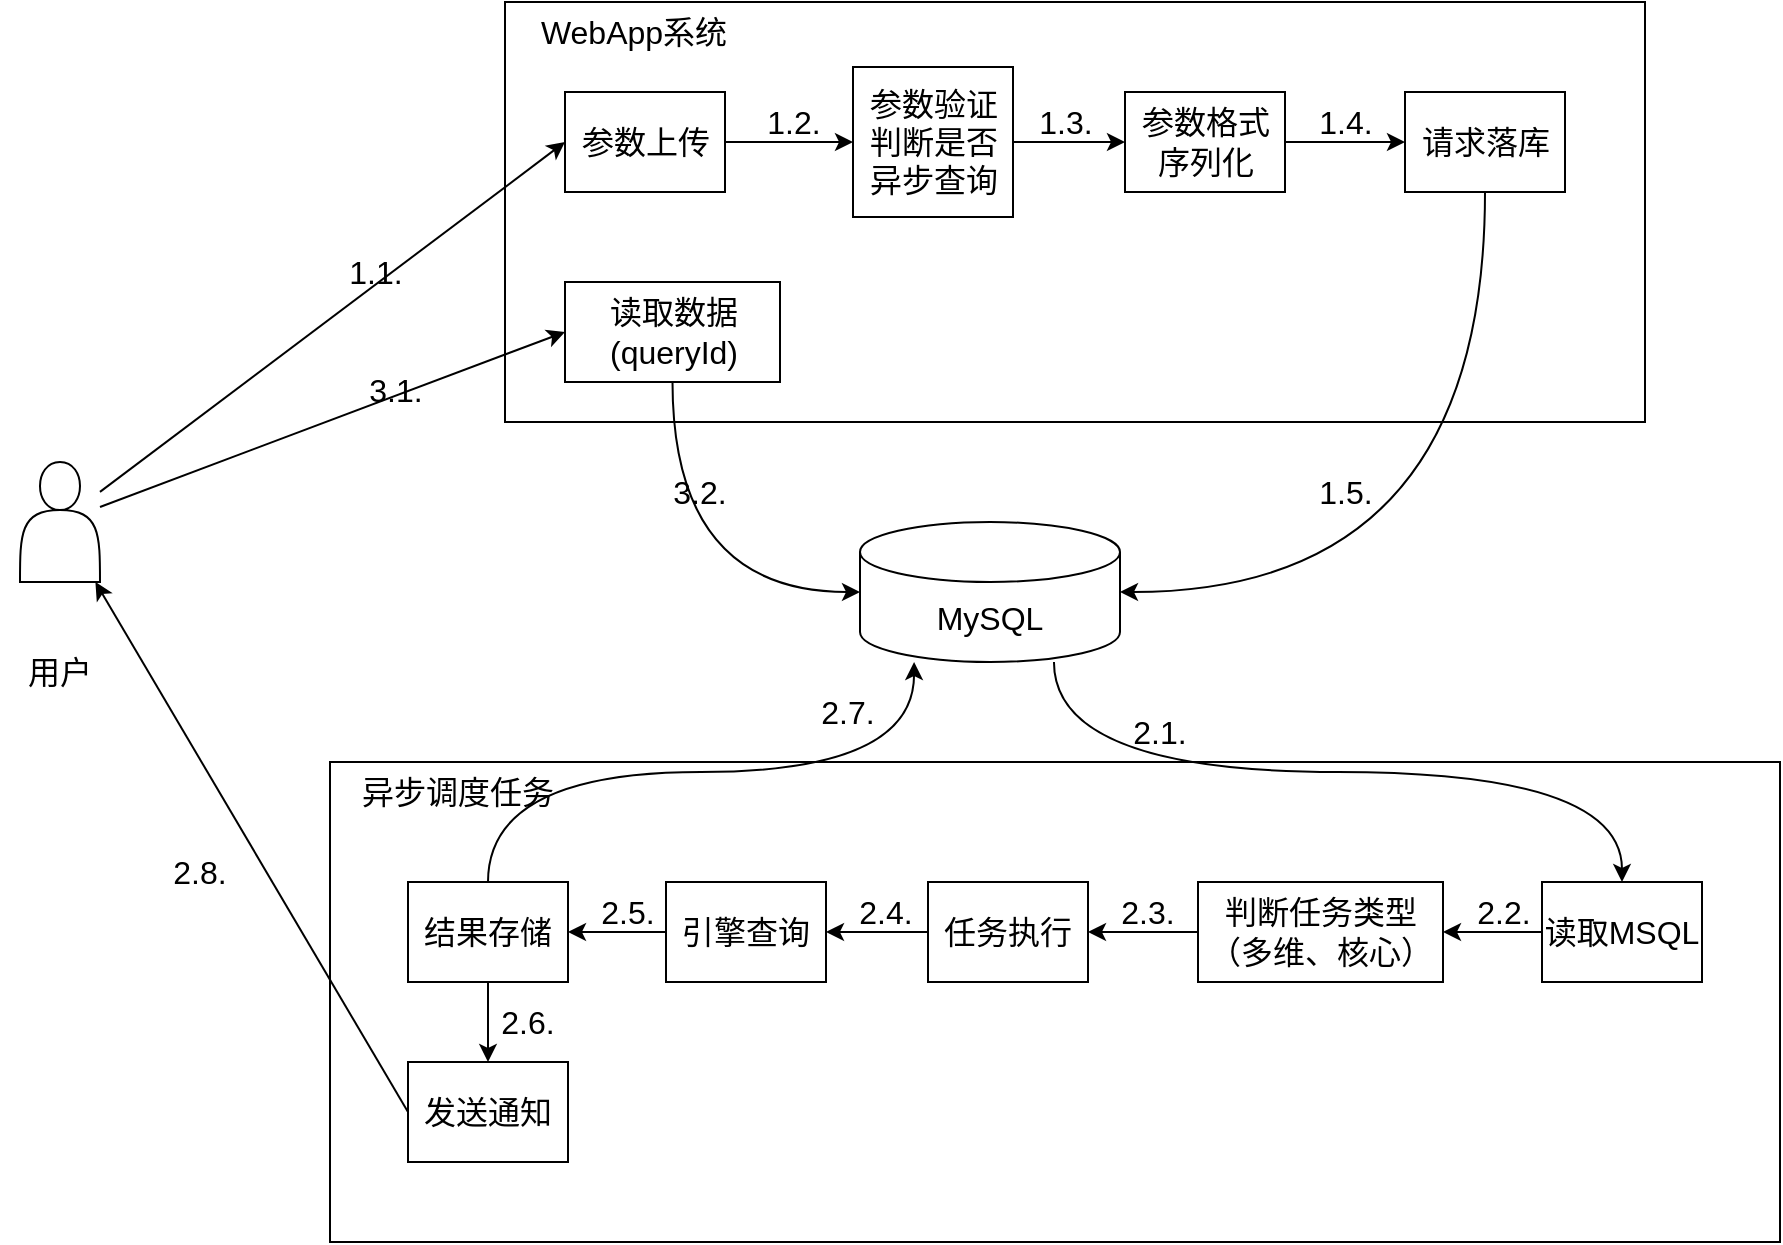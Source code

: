 <mxfile version="20.5.1" type="github">
  <diagram id="cv5yp4E07Ft9xXqj_xwi" name="第 1 页">
    <mxGraphModel dx="2893" dy="1131" grid="1" gridSize="10" guides="1" tooltips="1" connect="1" arrows="1" fold="1" page="1" pageScale="1" pageWidth="827" pageHeight="1169" math="0" shadow="0">
      <root>
        <mxCell id="0" />
        <mxCell id="1" parent="0" />
        <mxCell id="3gmpJjpRYQ7Jl560pdeX-17" value="" style="rounded=0;whiteSpace=wrap;html=1;fontSize=16;" vertex="1" parent="1">
          <mxGeometry x="242.5" y="280" width="570" height="210" as="geometry" />
        </mxCell>
        <mxCell id="3gmpJjpRYQ7Jl560pdeX-21" style="edgeStyle=none;rounded=0;orthogonalLoop=1;jettySize=auto;html=1;entryX=0;entryY=0.5;entryDx=0;entryDy=0;fontSize=16;" edge="1" parent="1" source="3gmpJjpRYQ7Jl560pdeX-18" target="3gmpJjpRYQ7Jl560pdeX-23">
          <mxGeometry relative="1" as="geometry">
            <mxPoint x="260" y="405" as="targetPoint" />
          </mxGeometry>
        </mxCell>
        <mxCell id="3gmpJjpRYQ7Jl560pdeX-54" style="edgeStyle=none;rounded=0;orthogonalLoop=1;jettySize=auto;html=1;entryX=0;entryY=0.5;entryDx=0;entryDy=0;fontSize=16;" edge="1" parent="1" source="3gmpJjpRYQ7Jl560pdeX-18" target="3gmpJjpRYQ7Jl560pdeX-53">
          <mxGeometry relative="1" as="geometry" />
        </mxCell>
        <mxCell id="3gmpJjpRYQ7Jl560pdeX-18" value="" style="shape=actor;whiteSpace=wrap;html=1;fontSize=16;" vertex="1" parent="1">
          <mxGeometry y="510" width="40" height="60" as="geometry" />
        </mxCell>
        <mxCell id="3gmpJjpRYQ7Jl560pdeX-25" style="edgeStyle=none;rounded=0;orthogonalLoop=1;jettySize=auto;html=1;entryX=0;entryY=0.5;entryDx=0;entryDy=0;fontSize=16;" edge="1" parent="1" source="3gmpJjpRYQ7Jl560pdeX-23" target="3gmpJjpRYQ7Jl560pdeX-26">
          <mxGeometry relative="1" as="geometry">
            <mxPoint x="452.876" y="360.528" as="targetPoint" />
          </mxGeometry>
        </mxCell>
        <mxCell id="3gmpJjpRYQ7Jl560pdeX-23" value="参数上传" style="rounded=0;whiteSpace=wrap;html=1;fontSize=16;" vertex="1" parent="1">
          <mxGeometry x="272.5" y="325" width="80" height="50" as="geometry" />
        </mxCell>
        <mxCell id="3gmpJjpRYQ7Jl560pdeX-28" style="edgeStyle=none;rounded=0;orthogonalLoop=1;jettySize=auto;html=1;entryX=0;entryY=0.5;entryDx=0;entryDy=0;fontSize=16;" edge="1" parent="1" source="3gmpJjpRYQ7Jl560pdeX-26" target="3gmpJjpRYQ7Jl560pdeX-27">
          <mxGeometry relative="1" as="geometry" />
        </mxCell>
        <mxCell id="3gmpJjpRYQ7Jl560pdeX-26" value="参数验证判断是否异步查询" style="rounded=0;whiteSpace=wrap;html=1;fontSize=16;" vertex="1" parent="1">
          <mxGeometry x="416.5" y="312.5" width="80" height="75" as="geometry" />
        </mxCell>
        <mxCell id="3gmpJjpRYQ7Jl560pdeX-31" style="edgeStyle=none;rounded=0;orthogonalLoop=1;jettySize=auto;html=1;fontSize=16;" edge="1" parent="1" source="3gmpJjpRYQ7Jl560pdeX-27" target="3gmpJjpRYQ7Jl560pdeX-29">
          <mxGeometry relative="1" as="geometry" />
        </mxCell>
        <mxCell id="3gmpJjpRYQ7Jl560pdeX-27" value="参数格式&lt;br style=&quot;font-size: 16px;&quot;&gt;序列化" style="rounded=0;whiteSpace=wrap;html=1;fontSize=16;" vertex="1" parent="1">
          <mxGeometry x="552.5" y="325" width="80" height="50" as="geometry" />
        </mxCell>
        <mxCell id="3gmpJjpRYQ7Jl560pdeX-33" style="edgeStyle=orthogonalEdgeStyle;rounded=0;orthogonalLoop=1;jettySize=auto;html=1;entryX=1;entryY=0.5;entryDx=0;entryDy=0;entryPerimeter=0;curved=1;fontSize=16;exitX=0.5;exitY=1;exitDx=0;exitDy=0;" edge="1" parent="1" source="3gmpJjpRYQ7Jl560pdeX-29" target="3gmpJjpRYQ7Jl560pdeX-32">
          <mxGeometry relative="1" as="geometry">
            <Array as="points">
              <mxPoint x="733" y="575" />
            </Array>
          </mxGeometry>
        </mxCell>
        <mxCell id="3gmpJjpRYQ7Jl560pdeX-29" value="请求落库" style="rounded=0;whiteSpace=wrap;html=1;fontSize=16;" vertex="1" parent="1">
          <mxGeometry x="692.5" y="325" width="80" height="50" as="geometry" />
        </mxCell>
        <mxCell id="3gmpJjpRYQ7Jl560pdeX-32" value="MySQL" style="shape=cylinder3;whiteSpace=wrap;html=1;boundedLbl=1;backgroundOutline=1;size=15;fontSize=16;" vertex="1" parent="1">
          <mxGeometry x="420" y="540" width="130" height="70" as="geometry" />
        </mxCell>
        <mxCell id="3gmpJjpRYQ7Jl560pdeX-35" value="" style="rounded=0;whiteSpace=wrap;html=1;fontSize=16;" vertex="1" parent="1">
          <mxGeometry x="155" y="660" width="725" height="240" as="geometry" />
        </mxCell>
        <mxCell id="3gmpJjpRYQ7Jl560pdeX-50" style="edgeStyle=none;rounded=0;orthogonalLoop=1;jettySize=auto;html=1;fontSize=16;" edge="1" parent="1" source="3gmpJjpRYQ7Jl560pdeX-37" target="3gmpJjpRYQ7Jl560pdeX-48">
          <mxGeometry relative="1" as="geometry" />
        </mxCell>
        <mxCell id="3gmpJjpRYQ7Jl560pdeX-37" value="引擎查询" style="rounded=0;whiteSpace=wrap;html=1;fontSize=16;" vertex="1" parent="1">
          <mxGeometry x="323" y="720" width="80" height="50" as="geometry" />
        </mxCell>
        <mxCell id="3gmpJjpRYQ7Jl560pdeX-45" style="edgeStyle=none;rounded=0;orthogonalLoop=1;jettySize=auto;html=1;fontSize=16;" edge="1" parent="1" source="3gmpJjpRYQ7Jl560pdeX-39" target="3gmpJjpRYQ7Jl560pdeX-37">
          <mxGeometry relative="1" as="geometry" />
        </mxCell>
        <mxCell id="3gmpJjpRYQ7Jl560pdeX-39" value="任务执行" style="rounded=0;whiteSpace=wrap;html=1;fontSize=16;" vertex="1" parent="1">
          <mxGeometry x="454" y="720" width="80" height="50" as="geometry" />
        </mxCell>
        <mxCell id="3gmpJjpRYQ7Jl560pdeX-44" style="edgeStyle=none;rounded=0;orthogonalLoop=1;jettySize=auto;html=1;entryX=1;entryY=0.5;entryDx=0;entryDy=0;fontSize=16;" edge="1" parent="1" source="3gmpJjpRYQ7Jl560pdeX-41" target="3gmpJjpRYQ7Jl560pdeX-39">
          <mxGeometry relative="1" as="geometry" />
        </mxCell>
        <mxCell id="3gmpJjpRYQ7Jl560pdeX-41" value="判断任务类型&lt;br style=&quot;font-size: 16px;&quot;&gt;（多维、核心）" style="rounded=0;whiteSpace=wrap;html=1;fontSize=16;" vertex="1" parent="1">
          <mxGeometry x="589" y="720" width="122.5" height="50" as="geometry" />
        </mxCell>
        <mxCell id="3gmpJjpRYQ7Jl560pdeX-43" style="edgeStyle=none;rounded=0;orthogonalLoop=1;jettySize=auto;html=1;fontSize=16;" edge="1" parent="1" source="3gmpJjpRYQ7Jl560pdeX-42" target="3gmpJjpRYQ7Jl560pdeX-41">
          <mxGeometry relative="1" as="geometry" />
        </mxCell>
        <mxCell id="3gmpJjpRYQ7Jl560pdeX-42" value="读取MSQL" style="rounded=0;whiteSpace=wrap;html=1;fontSize=16;" vertex="1" parent="1">
          <mxGeometry x="761" y="720" width="80" height="50" as="geometry" />
        </mxCell>
        <mxCell id="3gmpJjpRYQ7Jl560pdeX-46" style="edgeStyle=orthogonalEdgeStyle;rounded=0;orthogonalLoop=1;jettySize=auto;html=1;entryX=0.5;entryY=0;entryDx=0;entryDy=0;exitX=0.746;exitY=1;exitDx=0;exitDy=0;exitPerimeter=0;curved=1;fontSize=16;" edge="1" parent="1" source="3gmpJjpRYQ7Jl560pdeX-32" target="3gmpJjpRYQ7Jl560pdeX-42">
          <mxGeometry relative="1" as="geometry">
            <mxPoint x="666.724" y="610" as="sourcePoint" />
          </mxGeometry>
        </mxCell>
        <mxCell id="3gmpJjpRYQ7Jl560pdeX-51" style="edgeStyle=none;rounded=0;orthogonalLoop=1;jettySize=auto;html=1;fontSize=16;" edge="1" parent="1" source="3gmpJjpRYQ7Jl560pdeX-48" target="3gmpJjpRYQ7Jl560pdeX-49">
          <mxGeometry relative="1" as="geometry" />
        </mxCell>
        <mxCell id="3gmpJjpRYQ7Jl560pdeX-52" style="edgeStyle=orthogonalEdgeStyle;rounded=0;orthogonalLoop=1;jettySize=auto;html=1;entryX=0.208;entryY=1;entryDx=0;entryDy=0;entryPerimeter=0;exitX=0.5;exitY=0;exitDx=0;exitDy=0;curved=1;fontSize=16;" edge="1" parent="1" source="3gmpJjpRYQ7Jl560pdeX-48" target="3gmpJjpRYQ7Jl560pdeX-32">
          <mxGeometry relative="1" as="geometry" />
        </mxCell>
        <mxCell id="3gmpJjpRYQ7Jl560pdeX-48" value="结果存储" style="rounded=0;whiteSpace=wrap;html=1;fontSize=16;" vertex="1" parent="1">
          <mxGeometry x="194" y="720" width="80" height="50" as="geometry" />
        </mxCell>
        <mxCell id="3gmpJjpRYQ7Jl560pdeX-49" value="发送通知" style="rounded=0;whiteSpace=wrap;html=1;fontSize=16;" vertex="1" parent="1">
          <mxGeometry x="194" y="810" width="80" height="50" as="geometry" />
        </mxCell>
        <mxCell id="3gmpJjpRYQ7Jl560pdeX-47" style="edgeStyle=none;rounded=0;orthogonalLoop=1;jettySize=auto;html=1;exitX=0;exitY=0.5;exitDx=0;exitDy=0;fontSize=16;" edge="1" parent="1" source="3gmpJjpRYQ7Jl560pdeX-49" target="3gmpJjpRYQ7Jl560pdeX-18">
          <mxGeometry relative="1" as="geometry" />
        </mxCell>
        <mxCell id="3gmpJjpRYQ7Jl560pdeX-55" style="edgeStyle=orthogonalEdgeStyle;rounded=0;orthogonalLoop=1;jettySize=auto;html=1;entryX=0;entryY=0.5;entryDx=0;entryDy=0;entryPerimeter=0;curved=1;fontSize=16;exitX=0.5;exitY=1;exitDx=0;exitDy=0;" edge="1" parent="1" source="3gmpJjpRYQ7Jl560pdeX-53" target="3gmpJjpRYQ7Jl560pdeX-32">
          <mxGeometry relative="1" as="geometry" />
        </mxCell>
        <mxCell id="3gmpJjpRYQ7Jl560pdeX-53" value="读取数据(queryId)" style="rounded=0;whiteSpace=wrap;html=1;fontSize=16;" vertex="1" parent="1">
          <mxGeometry x="272.5" y="420" width="107.5" height="50" as="geometry" />
        </mxCell>
        <mxCell id="3gmpJjpRYQ7Jl560pdeX-57" value="1.1." style="text;html=1;strokeColor=none;fillColor=none;align=center;verticalAlign=middle;whiteSpace=wrap;rounded=0;fontSize=16;" vertex="1" parent="1">
          <mxGeometry x="147.5" y="400" width="60" height="30" as="geometry" />
        </mxCell>
        <mxCell id="3gmpJjpRYQ7Jl560pdeX-58" value="1.2." style="text;html=1;strokeColor=none;fillColor=none;align=center;verticalAlign=middle;whiteSpace=wrap;rounded=0;fontSize=16;" vertex="1" parent="1">
          <mxGeometry x="356.5" y="325" width="60" height="30" as="geometry" />
        </mxCell>
        <mxCell id="3gmpJjpRYQ7Jl560pdeX-59" value="1.3." style="text;html=1;strokeColor=none;fillColor=none;align=center;verticalAlign=middle;whiteSpace=wrap;rounded=0;fontSize=16;" vertex="1" parent="1">
          <mxGeometry x="492.5" y="325" width="60" height="30" as="geometry" />
        </mxCell>
        <mxCell id="3gmpJjpRYQ7Jl560pdeX-60" value="1.4." style="text;html=1;strokeColor=none;fillColor=none;align=center;verticalAlign=middle;whiteSpace=wrap;rounded=0;fontSize=16;" vertex="1" parent="1">
          <mxGeometry x="632.5" y="325" width="60" height="30" as="geometry" />
        </mxCell>
        <mxCell id="3gmpJjpRYQ7Jl560pdeX-61" value="1.5." style="text;html=1;strokeColor=none;fillColor=none;align=center;verticalAlign=middle;whiteSpace=wrap;rounded=0;fontSize=16;" vertex="1" parent="1">
          <mxGeometry x="632.5" y="510" width="60" height="30" as="geometry" />
        </mxCell>
        <mxCell id="3gmpJjpRYQ7Jl560pdeX-62" value="2.1." style="text;html=1;strokeColor=none;fillColor=none;align=center;verticalAlign=middle;whiteSpace=wrap;rounded=0;fontSize=16;" vertex="1" parent="1">
          <mxGeometry x="540" y="630" width="60" height="30" as="geometry" />
        </mxCell>
        <mxCell id="3gmpJjpRYQ7Jl560pdeX-63" value="2.2." style="text;html=1;strokeColor=none;fillColor=none;align=center;verticalAlign=middle;whiteSpace=wrap;rounded=0;fontSize=16;" vertex="1" parent="1">
          <mxGeometry x="711.5" y="720" width="60" height="30" as="geometry" />
        </mxCell>
        <mxCell id="3gmpJjpRYQ7Jl560pdeX-64" value="2.3." style="text;html=1;strokeColor=none;fillColor=none;align=center;verticalAlign=middle;whiteSpace=wrap;rounded=0;fontSize=16;" vertex="1" parent="1">
          <mxGeometry x="534" y="720" width="60" height="30" as="geometry" />
        </mxCell>
        <mxCell id="3gmpJjpRYQ7Jl560pdeX-65" value="2.4." style="text;html=1;strokeColor=none;fillColor=none;align=center;verticalAlign=middle;whiteSpace=wrap;rounded=0;fontSize=16;" vertex="1" parent="1">
          <mxGeometry x="403" y="720" width="60" height="30" as="geometry" />
        </mxCell>
        <mxCell id="3gmpJjpRYQ7Jl560pdeX-66" value="2.5." style="text;html=1;strokeColor=none;fillColor=none;align=center;verticalAlign=middle;whiteSpace=wrap;rounded=0;fontSize=16;" vertex="1" parent="1">
          <mxGeometry x="274" y="720" width="60" height="30" as="geometry" />
        </mxCell>
        <mxCell id="3gmpJjpRYQ7Jl560pdeX-67" value="2.6." style="text;html=1;strokeColor=none;fillColor=none;align=center;verticalAlign=middle;whiteSpace=wrap;rounded=0;fontSize=16;" vertex="1" parent="1">
          <mxGeometry x="224" y="775" width="60" height="30" as="geometry" />
        </mxCell>
        <mxCell id="3gmpJjpRYQ7Jl560pdeX-68" value="2.8." style="text;html=1;strokeColor=none;fillColor=none;align=center;verticalAlign=middle;whiteSpace=wrap;rounded=0;fontSize=16;" vertex="1" parent="1">
          <mxGeometry x="60" y="700" width="60" height="30" as="geometry" />
        </mxCell>
        <mxCell id="3gmpJjpRYQ7Jl560pdeX-69" value="3.1." style="text;html=1;strokeColor=none;fillColor=none;align=center;verticalAlign=middle;whiteSpace=wrap;rounded=0;fontSize=16;" vertex="1" parent="1">
          <mxGeometry x="157.5" y="459" width="60" height="30" as="geometry" />
        </mxCell>
        <mxCell id="3gmpJjpRYQ7Jl560pdeX-72" value="3.2." style="text;html=1;strokeColor=none;fillColor=none;align=center;verticalAlign=middle;whiteSpace=wrap;rounded=0;fontSize=16;" vertex="1" parent="1">
          <mxGeometry x="310" y="510" width="60" height="30" as="geometry" />
        </mxCell>
        <mxCell id="3gmpJjpRYQ7Jl560pdeX-73" value="2.7." style="text;html=1;strokeColor=none;fillColor=none;align=center;verticalAlign=middle;whiteSpace=wrap;rounded=0;fontSize=16;" vertex="1" parent="1">
          <mxGeometry x="384" y="620" width="60" height="30" as="geometry" />
        </mxCell>
        <mxCell id="3gmpJjpRYQ7Jl560pdeX-74" value="用户" style="text;html=1;strokeColor=none;fillColor=none;align=center;verticalAlign=middle;whiteSpace=wrap;rounded=0;fontSize=16;" vertex="1" parent="1">
          <mxGeometry x="-10" y="600" width="60" height="30" as="geometry" />
        </mxCell>
        <mxCell id="3gmpJjpRYQ7Jl560pdeX-75" value="WebApp系统" style="text;html=1;strokeColor=none;fillColor=none;align=center;verticalAlign=middle;whiteSpace=wrap;rounded=0;fontSize=16;" vertex="1" parent="1">
          <mxGeometry x="242.5" y="280" width="127.5" height="30" as="geometry" />
        </mxCell>
        <mxCell id="3gmpJjpRYQ7Jl560pdeX-76" value="异步调度任务" style="text;html=1;strokeColor=none;fillColor=none;align=center;verticalAlign=middle;whiteSpace=wrap;rounded=0;fontSize=16;" vertex="1" parent="1">
          <mxGeometry x="155" y="660" width="127.5" height="30" as="geometry" />
        </mxCell>
      </root>
    </mxGraphModel>
  </diagram>
</mxfile>
